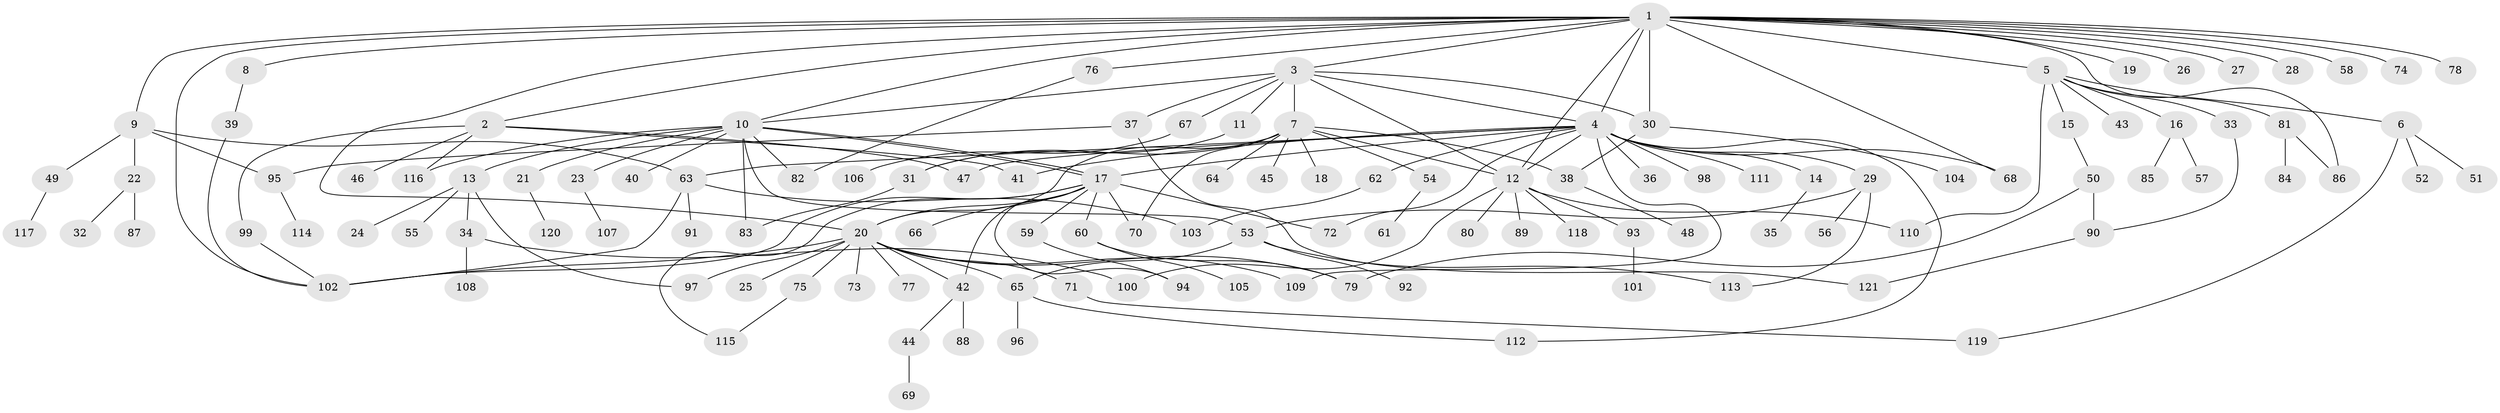 // Generated by graph-tools (version 1.1) at 2025/14/03/09/25 04:14:34]
// undirected, 121 vertices, 165 edges
graph export_dot {
graph [start="1"]
  node [color=gray90,style=filled];
  1;
  2;
  3;
  4;
  5;
  6;
  7;
  8;
  9;
  10;
  11;
  12;
  13;
  14;
  15;
  16;
  17;
  18;
  19;
  20;
  21;
  22;
  23;
  24;
  25;
  26;
  27;
  28;
  29;
  30;
  31;
  32;
  33;
  34;
  35;
  36;
  37;
  38;
  39;
  40;
  41;
  42;
  43;
  44;
  45;
  46;
  47;
  48;
  49;
  50;
  51;
  52;
  53;
  54;
  55;
  56;
  57;
  58;
  59;
  60;
  61;
  62;
  63;
  64;
  65;
  66;
  67;
  68;
  69;
  70;
  71;
  72;
  73;
  74;
  75;
  76;
  77;
  78;
  79;
  80;
  81;
  82;
  83;
  84;
  85;
  86;
  87;
  88;
  89;
  90;
  91;
  92;
  93;
  94;
  95;
  96;
  97;
  98;
  99;
  100;
  101;
  102;
  103;
  104;
  105;
  106;
  107;
  108;
  109;
  110;
  111;
  112;
  113;
  114;
  115;
  116;
  117;
  118;
  119;
  120;
  121;
  1 -- 2;
  1 -- 3;
  1 -- 4;
  1 -- 5;
  1 -- 8;
  1 -- 9;
  1 -- 10;
  1 -- 12;
  1 -- 19;
  1 -- 20;
  1 -- 26;
  1 -- 27;
  1 -- 28;
  1 -- 30;
  1 -- 58;
  1 -- 68;
  1 -- 74;
  1 -- 76;
  1 -- 78;
  1 -- 86;
  1 -- 102;
  2 -- 41;
  2 -- 46;
  2 -- 47;
  2 -- 99;
  2 -- 116;
  3 -- 4;
  3 -- 7;
  3 -- 10;
  3 -- 11;
  3 -- 12;
  3 -- 30;
  3 -- 37;
  3 -- 67;
  4 -- 12;
  4 -- 14;
  4 -- 17;
  4 -- 29;
  4 -- 36;
  4 -- 41;
  4 -- 47;
  4 -- 62;
  4 -- 63;
  4 -- 68;
  4 -- 72;
  4 -- 98;
  4 -- 109;
  4 -- 111;
  4 -- 112;
  5 -- 6;
  5 -- 15;
  5 -- 16;
  5 -- 33;
  5 -- 43;
  5 -- 81;
  5 -- 110;
  6 -- 51;
  6 -- 52;
  6 -- 119;
  7 -- 12;
  7 -- 18;
  7 -- 20;
  7 -- 31;
  7 -- 38;
  7 -- 45;
  7 -- 54;
  7 -- 64;
  7 -- 70;
  8 -- 39;
  9 -- 22;
  9 -- 49;
  9 -- 63;
  9 -- 95;
  10 -- 13;
  10 -- 17;
  10 -- 17;
  10 -- 21;
  10 -- 23;
  10 -- 40;
  10 -- 53;
  10 -- 82;
  10 -- 83;
  10 -- 116;
  11 -- 31;
  12 -- 80;
  12 -- 89;
  12 -- 93;
  12 -- 100;
  12 -- 110;
  12 -- 118;
  13 -- 24;
  13 -- 34;
  13 -- 55;
  13 -- 97;
  14 -- 35;
  15 -- 50;
  16 -- 57;
  16 -- 85;
  17 -- 20;
  17 -- 42;
  17 -- 59;
  17 -- 60;
  17 -- 66;
  17 -- 70;
  17 -- 72;
  17 -- 94;
  17 -- 102;
  17 -- 115;
  20 -- 25;
  20 -- 42;
  20 -- 65;
  20 -- 71;
  20 -- 73;
  20 -- 75;
  20 -- 77;
  20 -- 79;
  20 -- 97;
  20 -- 102;
  20 -- 109;
  21 -- 120;
  22 -- 32;
  22 -- 87;
  23 -- 107;
  29 -- 53;
  29 -- 56;
  29 -- 113;
  30 -- 38;
  30 -- 104;
  31 -- 83;
  33 -- 90;
  34 -- 100;
  34 -- 108;
  37 -- 95;
  37 -- 121;
  38 -- 48;
  39 -- 102;
  42 -- 44;
  42 -- 88;
  44 -- 69;
  49 -- 117;
  50 -- 79;
  50 -- 90;
  53 -- 65;
  53 -- 92;
  53 -- 113;
  54 -- 61;
  59 -- 94;
  60 -- 79;
  60 -- 105;
  62 -- 103;
  63 -- 91;
  63 -- 102;
  63 -- 103;
  65 -- 96;
  65 -- 112;
  67 -- 106;
  71 -- 119;
  75 -- 115;
  76 -- 82;
  81 -- 84;
  81 -- 86;
  90 -- 121;
  93 -- 101;
  95 -- 114;
  99 -- 102;
}
